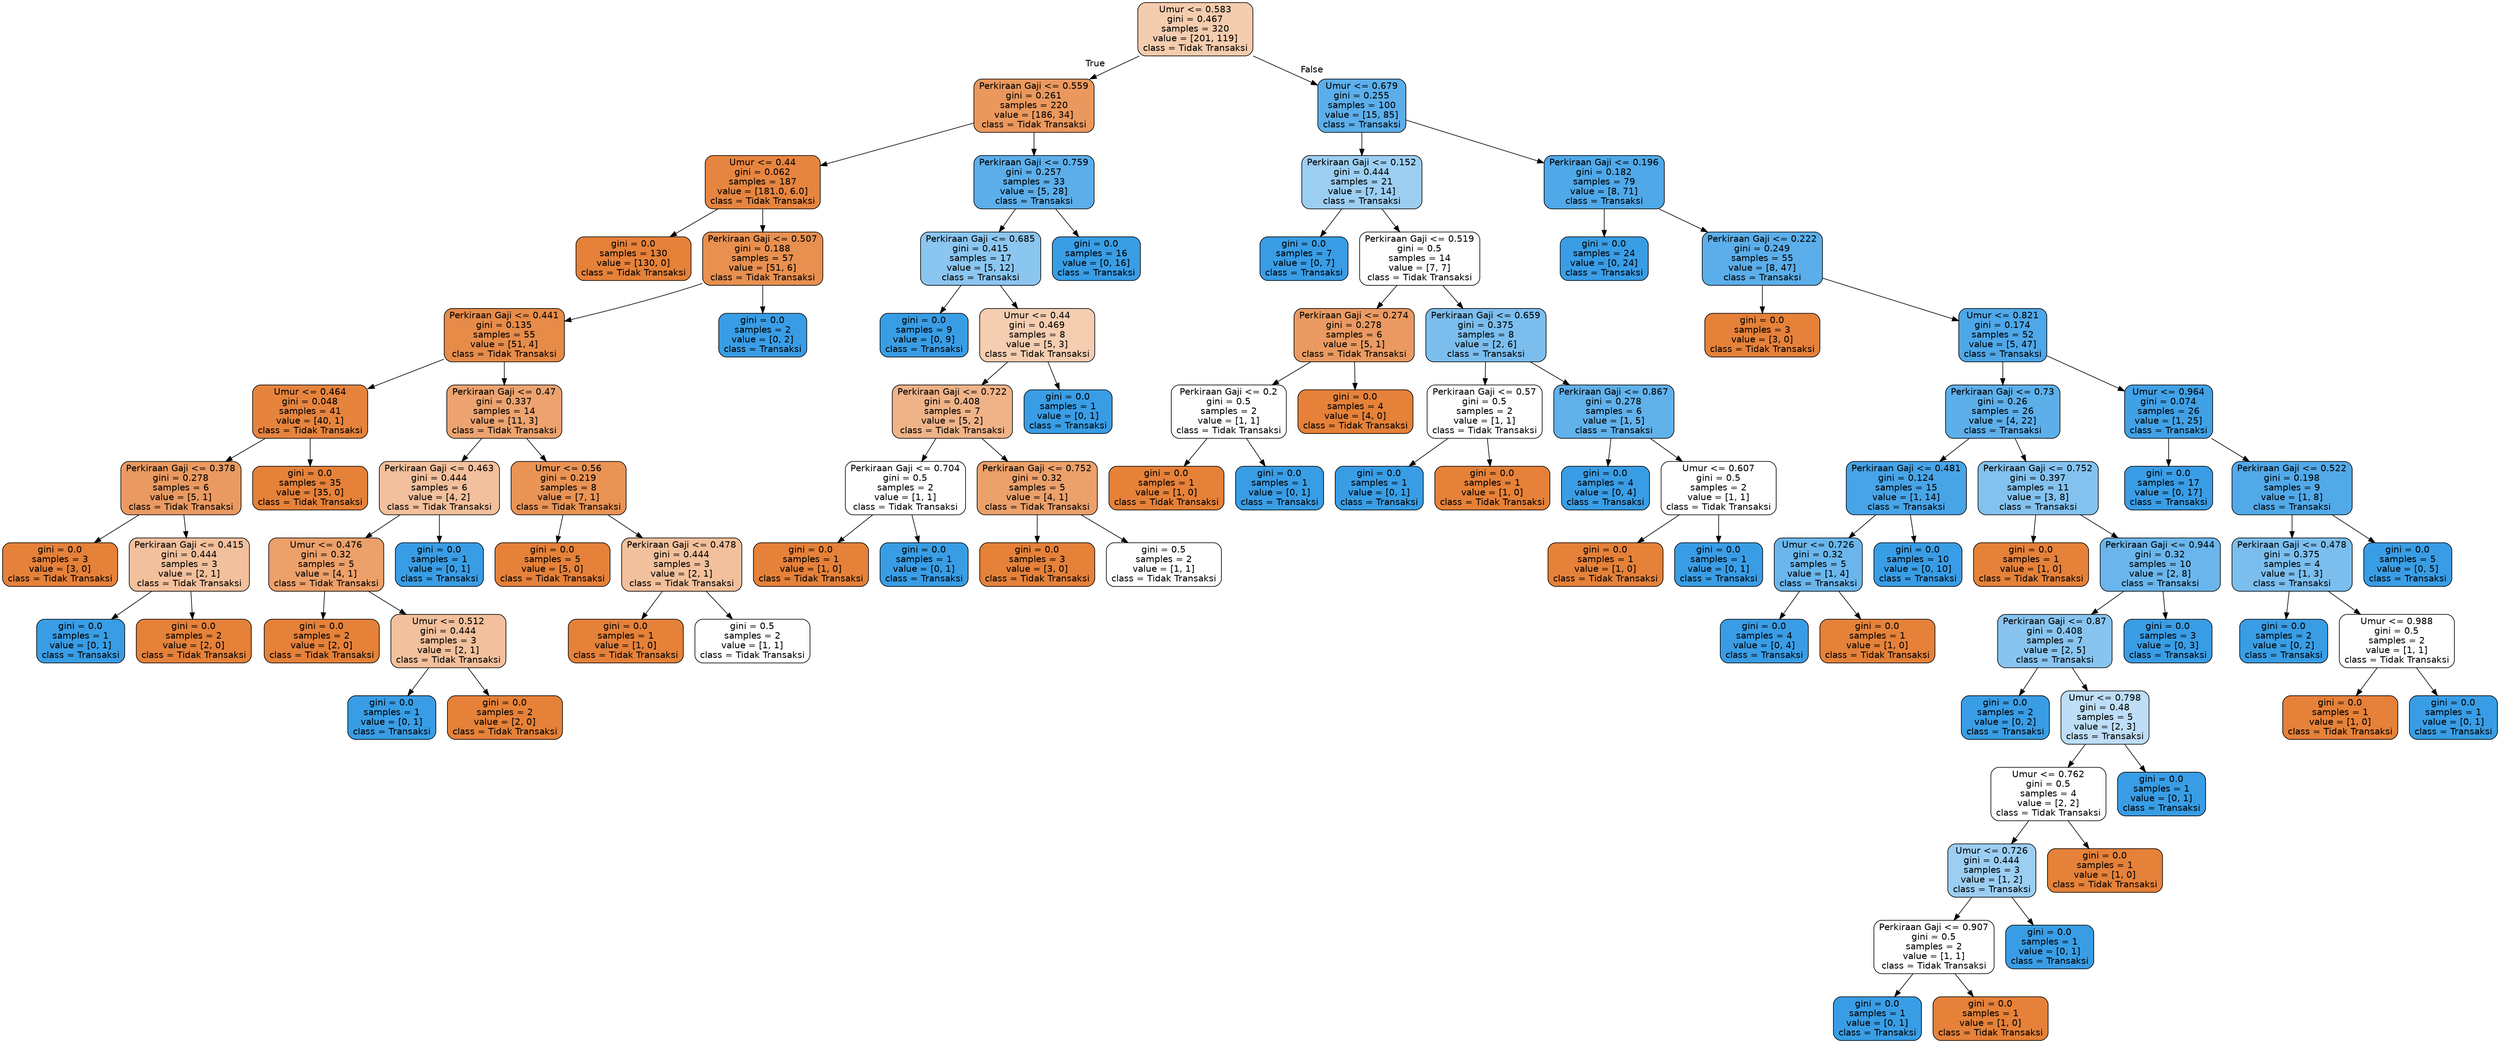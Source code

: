 digraph Tree {
node [shape=box, style="filled, rounded", color="black", fontname="helvetica"] ;
edge [fontname="helvetica"] ;
0 [label="Umur <= 0.583\ngini = 0.467\nsamples = 320\nvalue = [201, 119]\nclass = Tidak Transaksi", fillcolor="#f4ccae"] ;
1 [label="Perkiraan Gaji <= 0.559\ngini = 0.261\nsamples = 220\nvalue = [186, 34]\nclass = Tidak Transaksi", fillcolor="#ea985d"] ;
0 -> 1 [labeldistance=2.5, labelangle=45, headlabel="True"] ;
2 [label="Umur <= 0.44\ngini = 0.062\nsamples = 187\nvalue = [181.0, 6.0]\nclass = Tidak Transaksi", fillcolor="#e68540"] ;
1 -> 2 ;
3 [label="gini = 0.0\nsamples = 130\nvalue = [130, 0]\nclass = Tidak Transaksi", fillcolor="#e58139"] ;
2 -> 3 ;
4 [label="Perkiraan Gaji <= 0.507\ngini = 0.188\nsamples = 57\nvalue = [51, 6]\nclass = Tidak Transaksi", fillcolor="#e89050"] ;
2 -> 4 ;
5 [label="Perkiraan Gaji <= 0.441\ngini = 0.135\nsamples = 55\nvalue = [51, 4]\nclass = Tidak Transaksi", fillcolor="#e78b49"] ;
4 -> 5 ;
6 [label="Umur <= 0.464\ngini = 0.048\nsamples = 41\nvalue = [40, 1]\nclass = Tidak Transaksi", fillcolor="#e6843e"] ;
5 -> 6 ;
7 [label="Perkiraan Gaji <= 0.378\ngini = 0.278\nsamples = 6\nvalue = [5, 1]\nclass = Tidak Transaksi", fillcolor="#ea9a61"] ;
6 -> 7 ;
8 [label="gini = 0.0\nsamples = 3\nvalue = [3, 0]\nclass = Tidak Transaksi", fillcolor="#e58139"] ;
7 -> 8 ;
9 [label="Perkiraan Gaji <= 0.415\ngini = 0.444\nsamples = 3\nvalue = [2, 1]\nclass = Tidak Transaksi", fillcolor="#f2c09c"] ;
7 -> 9 ;
10 [label="gini = 0.0\nsamples = 1\nvalue = [0, 1]\nclass = Transaksi", fillcolor="#399de5"] ;
9 -> 10 ;
11 [label="gini = 0.0\nsamples = 2\nvalue = [2, 0]\nclass = Tidak Transaksi", fillcolor="#e58139"] ;
9 -> 11 ;
12 [label="gini = 0.0\nsamples = 35\nvalue = [35, 0]\nclass = Tidak Transaksi", fillcolor="#e58139"] ;
6 -> 12 ;
13 [label="Perkiraan Gaji <= 0.47\ngini = 0.337\nsamples = 14\nvalue = [11, 3]\nclass = Tidak Transaksi", fillcolor="#eca36f"] ;
5 -> 13 ;
14 [label="Perkiraan Gaji <= 0.463\ngini = 0.444\nsamples = 6\nvalue = [4, 2]\nclass = Tidak Transaksi", fillcolor="#f2c09c"] ;
13 -> 14 ;
15 [label="Umur <= 0.476\ngini = 0.32\nsamples = 5\nvalue = [4, 1]\nclass = Tidak Transaksi", fillcolor="#eca06a"] ;
14 -> 15 ;
16 [label="gini = 0.0\nsamples = 2\nvalue = [2, 0]\nclass = Tidak Transaksi", fillcolor="#e58139"] ;
15 -> 16 ;
17 [label="Umur <= 0.512\ngini = 0.444\nsamples = 3\nvalue = [2, 1]\nclass = Tidak Transaksi", fillcolor="#f2c09c"] ;
15 -> 17 ;
18 [label="gini = 0.0\nsamples = 1\nvalue = [0, 1]\nclass = Transaksi", fillcolor="#399de5"] ;
17 -> 18 ;
19 [label="gini = 0.0\nsamples = 2\nvalue = [2, 0]\nclass = Tidak Transaksi", fillcolor="#e58139"] ;
17 -> 19 ;
20 [label="gini = 0.0\nsamples = 1\nvalue = [0, 1]\nclass = Transaksi", fillcolor="#399de5"] ;
14 -> 20 ;
21 [label="Umur <= 0.56\ngini = 0.219\nsamples = 8\nvalue = [7, 1]\nclass = Tidak Transaksi", fillcolor="#e99355"] ;
13 -> 21 ;
22 [label="gini = 0.0\nsamples = 5\nvalue = [5, 0]\nclass = Tidak Transaksi", fillcolor="#e58139"] ;
21 -> 22 ;
23 [label="Perkiraan Gaji <= 0.478\ngini = 0.444\nsamples = 3\nvalue = [2, 1]\nclass = Tidak Transaksi", fillcolor="#f2c09c"] ;
21 -> 23 ;
24 [label="gini = 0.0\nsamples = 1\nvalue = [1, 0]\nclass = Tidak Transaksi", fillcolor="#e58139"] ;
23 -> 24 ;
25 [label="gini = 0.5\nsamples = 2\nvalue = [1, 1]\nclass = Tidak Transaksi", fillcolor="#ffffff"] ;
23 -> 25 ;
26 [label="gini = 0.0\nsamples = 2\nvalue = [0, 2]\nclass = Transaksi", fillcolor="#399de5"] ;
4 -> 26 ;
27 [label="Perkiraan Gaji <= 0.759\ngini = 0.257\nsamples = 33\nvalue = [5, 28]\nclass = Transaksi", fillcolor="#5caeea"] ;
1 -> 27 ;
28 [label="Perkiraan Gaji <= 0.685\ngini = 0.415\nsamples = 17\nvalue = [5, 12]\nclass = Transaksi", fillcolor="#8bc6f0"] ;
27 -> 28 ;
29 [label="gini = 0.0\nsamples = 9\nvalue = [0, 9]\nclass = Transaksi", fillcolor="#399de5"] ;
28 -> 29 ;
30 [label="Umur <= 0.44\ngini = 0.469\nsamples = 8\nvalue = [5, 3]\nclass = Tidak Transaksi", fillcolor="#f5cdb0"] ;
28 -> 30 ;
31 [label="Perkiraan Gaji <= 0.722\ngini = 0.408\nsamples = 7\nvalue = [5, 2]\nclass = Tidak Transaksi", fillcolor="#efb388"] ;
30 -> 31 ;
32 [label="Perkiraan Gaji <= 0.704\ngini = 0.5\nsamples = 2\nvalue = [1, 1]\nclass = Tidak Transaksi", fillcolor="#ffffff"] ;
31 -> 32 ;
33 [label="gini = 0.0\nsamples = 1\nvalue = [1, 0]\nclass = Tidak Transaksi", fillcolor="#e58139"] ;
32 -> 33 ;
34 [label="gini = 0.0\nsamples = 1\nvalue = [0, 1]\nclass = Transaksi", fillcolor="#399de5"] ;
32 -> 34 ;
35 [label="Perkiraan Gaji <= 0.752\ngini = 0.32\nsamples = 5\nvalue = [4, 1]\nclass = Tidak Transaksi", fillcolor="#eca06a"] ;
31 -> 35 ;
36 [label="gini = 0.0\nsamples = 3\nvalue = [3, 0]\nclass = Tidak Transaksi", fillcolor="#e58139"] ;
35 -> 36 ;
37 [label="gini = 0.5\nsamples = 2\nvalue = [1, 1]\nclass = Tidak Transaksi", fillcolor="#ffffff"] ;
35 -> 37 ;
38 [label="gini = 0.0\nsamples = 1\nvalue = [0, 1]\nclass = Transaksi", fillcolor="#399de5"] ;
30 -> 38 ;
39 [label="gini = 0.0\nsamples = 16\nvalue = [0, 16]\nclass = Transaksi", fillcolor="#399de5"] ;
27 -> 39 ;
40 [label="Umur <= 0.679\ngini = 0.255\nsamples = 100\nvalue = [15, 85]\nclass = Transaksi", fillcolor="#5caeea"] ;
0 -> 40 [labeldistance=2.5, labelangle=-45, headlabel="False"] ;
41 [label="Perkiraan Gaji <= 0.152\ngini = 0.444\nsamples = 21\nvalue = [7, 14]\nclass = Transaksi", fillcolor="#9ccef2"] ;
40 -> 41 ;
42 [label="gini = 0.0\nsamples = 7\nvalue = [0, 7]\nclass = Transaksi", fillcolor="#399de5"] ;
41 -> 42 ;
43 [label="Perkiraan Gaji <= 0.519\ngini = 0.5\nsamples = 14\nvalue = [7, 7]\nclass = Tidak Transaksi", fillcolor="#ffffff"] ;
41 -> 43 ;
44 [label="Perkiraan Gaji <= 0.274\ngini = 0.278\nsamples = 6\nvalue = [5, 1]\nclass = Tidak Transaksi", fillcolor="#ea9a61"] ;
43 -> 44 ;
45 [label="Perkiraan Gaji <= 0.2\ngini = 0.5\nsamples = 2\nvalue = [1, 1]\nclass = Tidak Transaksi", fillcolor="#ffffff"] ;
44 -> 45 ;
46 [label="gini = 0.0\nsamples = 1\nvalue = [1, 0]\nclass = Tidak Transaksi", fillcolor="#e58139"] ;
45 -> 46 ;
47 [label="gini = 0.0\nsamples = 1\nvalue = [0, 1]\nclass = Transaksi", fillcolor="#399de5"] ;
45 -> 47 ;
48 [label="gini = 0.0\nsamples = 4\nvalue = [4, 0]\nclass = Tidak Transaksi", fillcolor="#e58139"] ;
44 -> 48 ;
49 [label="Perkiraan Gaji <= 0.659\ngini = 0.375\nsamples = 8\nvalue = [2, 6]\nclass = Transaksi", fillcolor="#7bbeee"] ;
43 -> 49 ;
50 [label="Perkiraan Gaji <= 0.57\ngini = 0.5\nsamples = 2\nvalue = [1, 1]\nclass = Tidak Transaksi", fillcolor="#ffffff"] ;
49 -> 50 ;
51 [label="gini = 0.0\nsamples = 1\nvalue = [0, 1]\nclass = Transaksi", fillcolor="#399de5"] ;
50 -> 51 ;
52 [label="gini = 0.0\nsamples = 1\nvalue = [1, 0]\nclass = Tidak Transaksi", fillcolor="#e58139"] ;
50 -> 52 ;
53 [label="Perkiraan Gaji <= 0.867\ngini = 0.278\nsamples = 6\nvalue = [1, 5]\nclass = Transaksi", fillcolor="#61b1ea"] ;
49 -> 53 ;
54 [label="gini = 0.0\nsamples = 4\nvalue = [0, 4]\nclass = Transaksi", fillcolor="#399de5"] ;
53 -> 54 ;
55 [label="Umur <= 0.607\ngini = 0.5\nsamples = 2\nvalue = [1, 1]\nclass = Tidak Transaksi", fillcolor="#ffffff"] ;
53 -> 55 ;
56 [label="gini = 0.0\nsamples = 1\nvalue = [1, 0]\nclass = Tidak Transaksi", fillcolor="#e58139"] ;
55 -> 56 ;
57 [label="gini = 0.0\nsamples = 1\nvalue = [0, 1]\nclass = Transaksi", fillcolor="#399de5"] ;
55 -> 57 ;
58 [label="Perkiraan Gaji <= 0.196\ngini = 0.182\nsamples = 79\nvalue = [8, 71]\nclass = Transaksi", fillcolor="#4fa8e8"] ;
40 -> 58 ;
59 [label="gini = 0.0\nsamples = 24\nvalue = [0, 24]\nclass = Transaksi", fillcolor="#399de5"] ;
58 -> 59 ;
60 [label="Perkiraan Gaji <= 0.222\ngini = 0.249\nsamples = 55\nvalue = [8, 47]\nclass = Transaksi", fillcolor="#5baee9"] ;
58 -> 60 ;
61 [label="gini = 0.0\nsamples = 3\nvalue = [3, 0]\nclass = Tidak Transaksi", fillcolor="#e58139"] ;
60 -> 61 ;
62 [label="Umur <= 0.821\ngini = 0.174\nsamples = 52\nvalue = [5, 47]\nclass = Transaksi", fillcolor="#4ea7e8"] ;
60 -> 62 ;
63 [label="Perkiraan Gaji <= 0.73\ngini = 0.26\nsamples = 26\nvalue = [4, 22]\nclass = Transaksi", fillcolor="#5dafea"] ;
62 -> 63 ;
64 [label="Perkiraan Gaji <= 0.481\ngini = 0.124\nsamples = 15\nvalue = [1, 14]\nclass = Transaksi", fillcolor="#47a4e7"] ;
63 -> 64 ;
65 [label="Umur <= 0.726\ngini = 0.32\nsamples = 5\nvalue = [1, 4]\nclass = Transaksi", fillcolor="#6ab6ec"] ;
64 -> 65 ;
66 [label="gini = 0.0\nsamples = 4\nvalue = [0, 4]\nclass = Transaksi", fillcolor="#399de5"] ;
65 -> 66 ;
67 [label="gini = 0.0\nsamples = 1\nvalue = [1, 0]\nclass = Tidak Transaksi", fillcolor="#e58139"] ;
65 -> 67 ;
68 [label="gini = 0.0\nsamples = 10\nvalue = [0, 10]\nclass = Transaksi", fillcolor="#399de5"] ;
64 -> 68 ;
69 [label="Perkiraan Gaji <= 0.752\ngini = 0.397\nsamples = 11\nvalue = [3, 8]\nclass = Transaksi", fillcolor="#83c2ef"] ;
63 -> 69 ;
70 [label="gini = 0.0\nsamples = 1\nvalue = [1, 0]\nclass = Tidak Transaksi", fillcolor="#e58139"] ;
69 -> 70 ;
71 [label="Perkiraan Gaji <= 0.944\ngini = 0.32\nsamples = 10\nvalue = [2, 8]\nclass = Transaksi", fillcolor="#6ab6ec"] ;
69 -> 71 ;
72 [label="Perkiraan Gaji <= 0.87\ngini = 0.408\nsamples = 7\nvalue = [2, 5]\nclass = Transaksi", fillcolor="#88c4ef"] ;
71 -> 72 ;
73 [label="gini = 0.0\nsamples = 2\nvalue = [0, 2]\nclass = Transaksi", fillcolor="#399de5"] ;
72 -> 73 ;
74 [label="Umur <= 0.798\ngini = 0.48\nsamples = 5\nvalue = [2, 3]\nclass = Transaksi", fillcolor="#bddef6"] ;
72 -> 74 ;
75 [label="Umur <= 0.762\ngini = 0.5\nsamples = 4\nvalue = [2, 2]\nclass = Tidak Transaksi", fillcolor="#ffffff"] ;
74 -> 75 ;
76 [label="Umur <= 0.726\ngini = 0.444\nsamples = 3\nvalue = [1, 2]\nclass = Transaksi", fillcolor="#9ccef2"] ;
75 -> 76 ;
77 [label="Perkiraan Gaji <= 0.907\ngini = 0.5\nsamples = 2\nvalue = [1, 1]\nclass = Tidak Transaksi", fillcolor="#ffffff"] ;
76 -> 77 ;
78 [label="gini = 0.0\nsamples = 1\nvalue = [0, 1]\nclass = Transaksi", fillcolor="#399de5"] ;
77 -> 78 ;
79 [label="gini = 0.0\nsamples = 1\nvalue = [1, 0]\nclass = Tidak Transaksi", fillcolor="#e58139"] ;
77 -> 79 ;
80 [label="gini = 0.0\nsamples = 1\nvalue = [0, 1]\nclass = Transaksi", fillcolor="#399de5"] ;
76 -> 80 ;
81 [label="gini = 0.0\nsamples = 1\nvalue = [1, 0]\nclass = Tidak Transaksi", fillcolor="#e58139"] ;
75 -> 81 ;
82 [label="gini = 0.0\nsamples = 1\nvalue = [0, 1]\nclass = Transaksi", fillcolor="#399de5"] ;
74 -> 82 ;
83 [label="gini = 0.0\nsamples = 3\nvalue = [0, 3]\nclass = Transaksi", fillcolor="#399de5"] ;
71 -> 83 ;
84 [label="Umur <= 0.964\ngini = 0.074\nsamples = 26\nvalue = [1, 25]\nclass = Transaksi", fillcolor="#41a1e6"] ;
62 -> 84 ;
85 [label="gini = 0.0\nsamples = 17\nvalue = [0, 17]\nclass = Transaksi", fillcolor="#399de5"] ;
84 -> 85 ;
86 [label="Perkiraan Gaji <= 0.522\ngini = 0.198\nsamples = 9\nvalue = [1, 8]\nclass = Transaksi", fillcolor="#52a9e8"] ;
84 -> 86 ;
87 [label="Perkiraan Gaji <= 0.478\ngini = 0.375\nsamples = 4\nvalue = [1, 3]\nclass = Transaksi", fillcolor="#7bbeee"] ;
86 -> 87 ;
88 [label="gini = 0.0\nsamples = 2\nvalue = [0, 2]\nclass = Transaksi", fillcolor="#399de5"] ;
87 -> 88 ;
89 [label="Umur <= 0.988\ngini = 0.5\nsamples = 2\nvalue = [1, 1]\nclass = Tidak Transaksi", fillcolor="#ffffff"] ;
87 -> 89 ;
90 [label="gini = 0.0\nsamples = 1\nvalue = [1, 0]\nclass = Tidak Transaksi", fillcolor="#e58139"] ;
89 -> 90 ;
91 [label="gini = 0.0\nsamples = 1\nvalue = [0, 1]\nclass = Transaksi", fillcolor="#399de5"] ;
89 -> 91 ;
92 [label="gini = 0.0\nsamples = 5\nvalue = [0, 5]\nclass = Transaksi", fillcolor="#399de5"] ;
86 -> 92 ;
}
